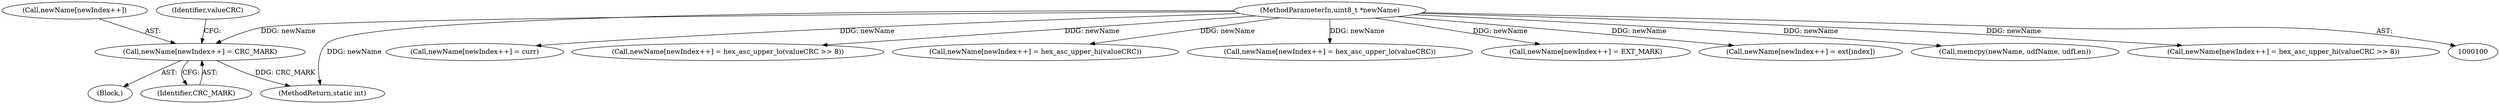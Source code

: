 digraph "0_linux_0e5cc9a40ada6046e6bc3bdfcd0c0d7e4b706b14_4@array" {
"1000391" [label="(Call,newName[newIndex++] = CRC_MARK)"];
"1000101" [label="(MethodParameterIn,uint8_t *newName)"];
"1000255" [label="(Call,newName[newIndex++] = curr)"];
"1000412" [label="(Call,newName[newIndex++] = hex_asc_upper_lo(valueCRC >> 8))"];
"1000392" [label="(Call,newName[newIndex++])"];
"1000267" [label="(Block,)"];
"1000421" [label="(Call,newName[newIndex++] = hex_asc_upper_hi(valueCRC))"];
"1000428" [label="(Call,newName[newIndex++] = hex_asc_upper_lo(valueCRC))"];
"1000396" [label="(Identifier,CRC_MARK)"];
"1000398" [label="(Identifier,valueCRC)"];
"1000438" [label="(Call,newName[newIndex++] = EXT_MARK)"];
"1000101" [label="(MethodParameterIn,uint8_t *newName)"];
"1000453" [label="(Call,newName[newIndex++] = ext[index])"];
"1000158" [label="(Call,memcpy(newName, udfName, udfLen))"];
"1000403" [label="(Call,newName[newIndex++] = hex_asc_upper_hi(valueCRC >> 8))"];
"1000391" [label="(Call,newName[newIndex++] = CRC_MARK)"];
"1000463" [label="(MethodReturn,static int)"];
"1000391" -> "1000267"  [label="AST: "];
"1000391" -> "1000396"  [label="CFG: "];
"1000392" -> "1000391"  [label="AST: "];
"1000396" -> "1000391"  [label="AST: "];
"1000398" -> "1000391"  [label="CFG: "];
"1000391" -> "1000463"  [label="DDG: CRC_MARK"];
"1000101" -> "1000391"  [label="DDG: newName"];
"1000101" -> "1000100"  [label="AST: "];
"1000101" -> "1000463"  [label="DDG: newName"];
"1000101" -> "1000158"  [label="DDG: newName"];
"1000101" -> "1000255"  [label="DDG: newName"];
"1000101" -> "1000403"  [label="DDG: newName"];
"1000101" -> "1000412"  [label="DDG: newName"];
"1000101" -> "1000421"  [label="DDG: newName"];
"1000101" -> "1000428"  [label="DDG: newName"];
"1000101" -> "1000438"  [label="DDG: newName"];
"1000101" -> "1000453"  [label="DDG: newName"];
}

